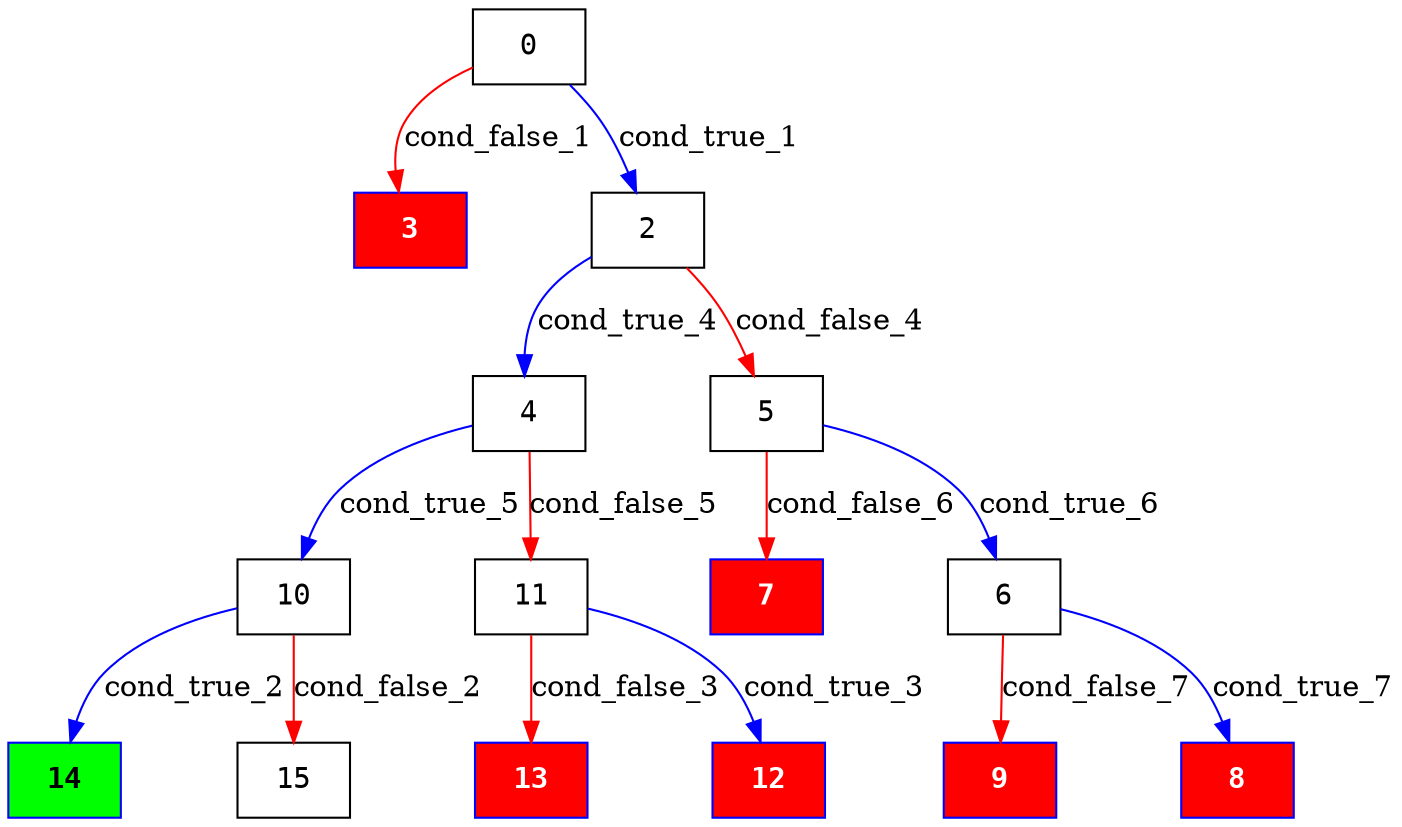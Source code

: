 digraph ExecutionTree {
	node [color=black fontname=Courier height=.5 shape=record]
	14 [color=blue, fillcolor=green, style=filled, fontcolor=black, fontname="Courier-Bold"]
	13 [color=blue, fillcolor=red, style=filled, fontcolor=white, fontname="Courier-Bold"]
	12 [color=blue, fillcolor=red, style=filled, fontcolor=white, fontname="Courier-Bold"]
	9 [color=blue, fillcolor=red, style=filled, fontcolor=white, fontname="Courier-Bold"]
	7 [color=blue, fillcolor=red, style=filled, fontcolor=white, fontname="Courier-Bold"]
	8 [color=blue, fillcolor=red, style=filled, fontcolor=white, fontname="Courier-Bold"]
	3 [color=blue, fillcolor=red, style=filled, fontcolor=white, fontname="Courier-Bold"]
	0 -> 2 [label=cond_true_1 color=blue]
	0 -> 3 [label=cond_false_1 color=red]
	2 -> 4 [label=cond_true_4 color=blue]
	2 -> 5 [label=cond_false_4 color=red]
	10 -> 14 [label=cond_true_2 color=blue]
	10 -> 15 [label=cond_false_2 color=red]
	11 -> 12 [label=cond_true_3 color=blue]
	11 -> 13 [label=cond_false_3 color=red]
	4 -> 10 [label=cond_true_5 color=blue]
	4 -> 11 [label=cond_false_5 color=red]
	5 -> 6 [label=cond_true_6 color=blue]
	5 -> 7 [label=cond_false_6 color=red]
	6 -> 8 [label=cond_true_7 color=blue]
	6 -> 9 [label=cond_false_7 color=red]
}
